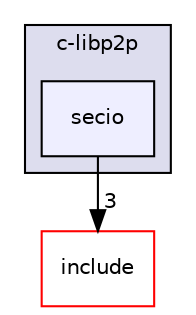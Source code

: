 digraph "prerequisites/c-libp2p/secio" {
  compound=true
  node [ fontsize="10", fontname="Helvetica"];
  edge [ labelfontsize="10", labelfontname="Helvetica"];
  subgraph clusterdir_d3dc2089ddf61d8be1e3bff92bba4632 {
    graph [ bgcolor="#ddddee", pencolor="black", label="c-libp2p" fontname="Helvetica", fontsize="10", URL="dir_d3dc2089ddf61d8be1e3bff92bba4632.html"]
  dir_de0752ef19fa099e4bbb2a75b5f3c268 [shape=box, label="secio", style="filled", fillcolor="#eeeeff", pencolor="black", URL="dir_de0752ef19fa099e4bbb2a75b5f3c268.html"];
  }
  dir_cc29cad4378de7015a7283c1cd2ac4e7 [shape=box label="include" fillcolor="white" style="filled" color="red" URL="dir_cc29cad4378de7015a7283c1cd2ac4e7.html"];
  dir_de0752ef19fa099e4bbb2a75b5f3c268->dir_cc29cad4378de7015a7283c1cd2ac4e7 [headlabel="3", labeldistance=1.5 headhref="dir_000406_000070.html"];
}
